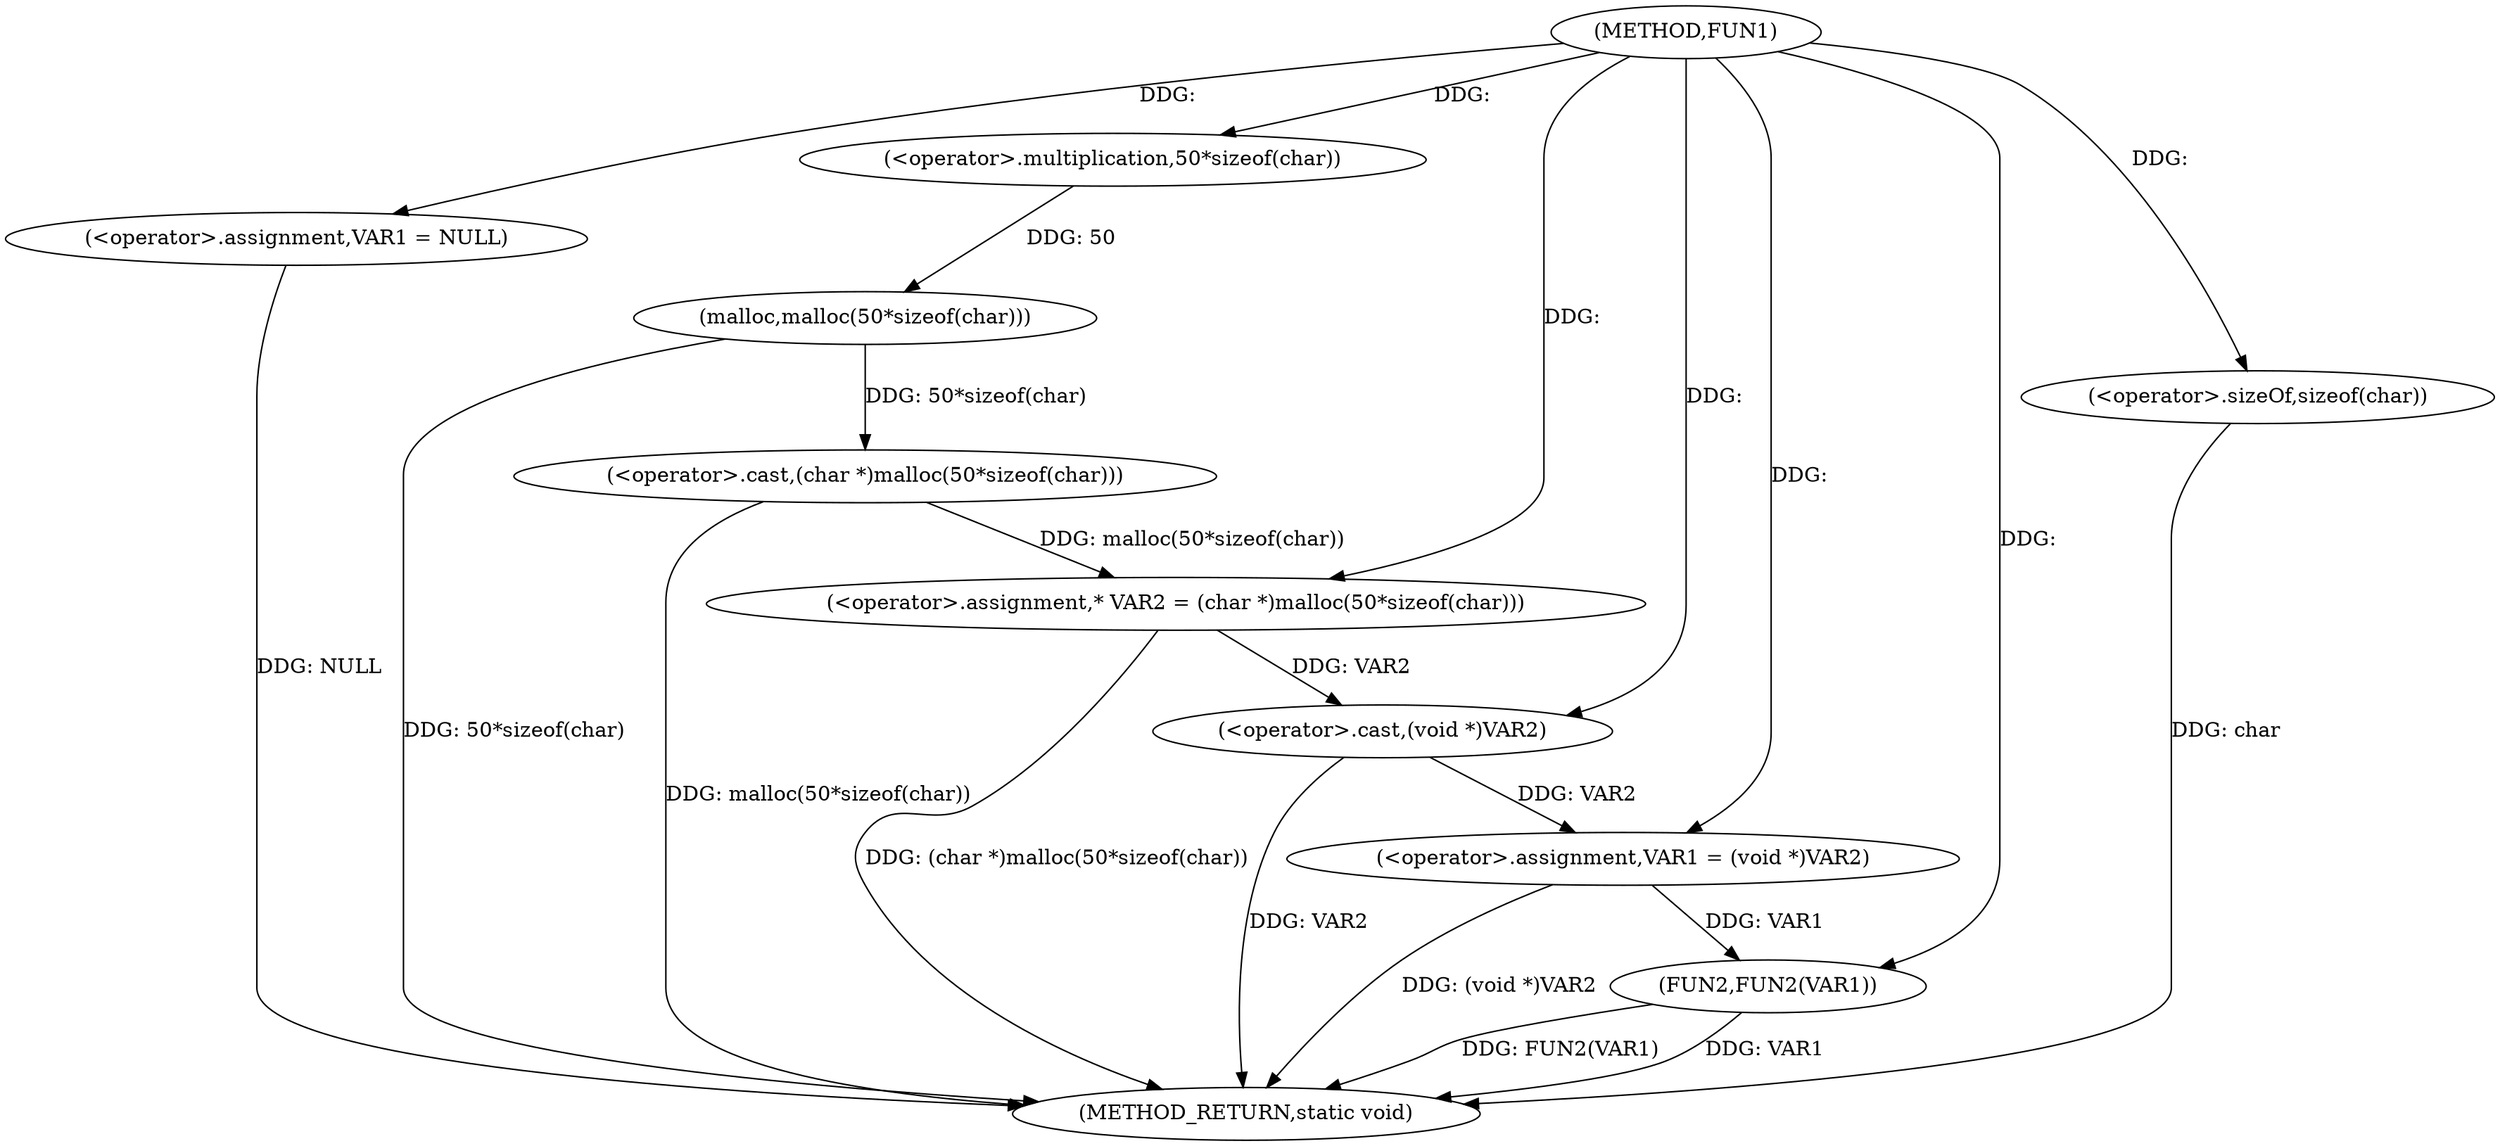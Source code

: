 digraph FUN1 {  
"1000100" [label = "(METHOD,FUN1)" ]
"1000124" [label = "(METHOD_RETURN,static void)" ]
"1000103" [label = "(<operator>.assignment,VAR1 = NULL)" ]
"1000108" [label = "(<operator>.assignment,* VAR2 = (char *)malloc(50*sizeof(char)))" ]
"1000110" [label = "(<operator>.cast,(char *)malloc(50*sizeof(char)))" ]
"1000112" [label = "(malloc,malloc(50*sizeof(char)))" ]
"1000113" [label = "(<operator>.multiplication,50*sizeof(char))" ]
"1000115" [label = "(<operator>.sizeOf,sizeof(char))" ]
"1000117" [label = "(<operator>.assignment,VAR1 = (void *)VAR2)" ]
"1000119" [label = "(<operator>.cast,(void *)VAR2)" ]
"1000122" [label = "(FUN2,FUN2(VAR1))" ]
  "1000103" -> "1000124"  [ label = "DDG: NULL"] 
  "1000122" -> "1000124"  [ label = "DDG: VAR1"] 
  "1000110" -> "1000124"  [ label = "DDG: malloc(50*sizeof(char))"] 
  "1000122" -> "1000124"  [ label = "DDG: FUN2(VAR1)"] 
  "1000117" -> "1000124"  [ label = "DDG: (void *)VAR2"] 
  "1000115" -> "1000124"  [ label = "DDG: char"] 
  "1000119" -> "1000124"  [ label = "DDG: VAR2"] 
  "1000112" -> "1000124"  [ label = "DDG: 50*sizeof(char)"] 
  "1000108" -> "1000124"  [ label = "DDG: (char *)malloc(50*sizeof(char))"] 
  "1000100" -> "1000103"  [ label = "DDG: "] 
  "1000110" -> "1000108"  [ label = "DDG: malloc(50*sizeof(char))"] 
  "1000100" -> "1000108"  [ label = "DDG: "] 
  "1000112" -> "1000110"  [ label = "DDG: 50*sizeof(char)"] 
  "1000113" -> "1000112"  [ label = "DDG: 50"] 
  "1000100" -> "1000113"  [ label = "DDG: "] 
  "1000100" -> "1000115"  [ label = "DDG: "] 
  "1000119" -> "1000117"  [ label = "DDG: VAR2"] 
  "1000100" -> "1000117"  [ label = "DDG: "] 
  "1000108" -> "1000119"  [ label = "DDG: VAR2"] 
  "1000100" -> "1000119"  [ label = "DDG: "] 
  "1000117" -> "1000122"  [ label = "DDG: VAR1"] 
  "1000100" -> "1000122"  [ label = "DDG: "] 
}
